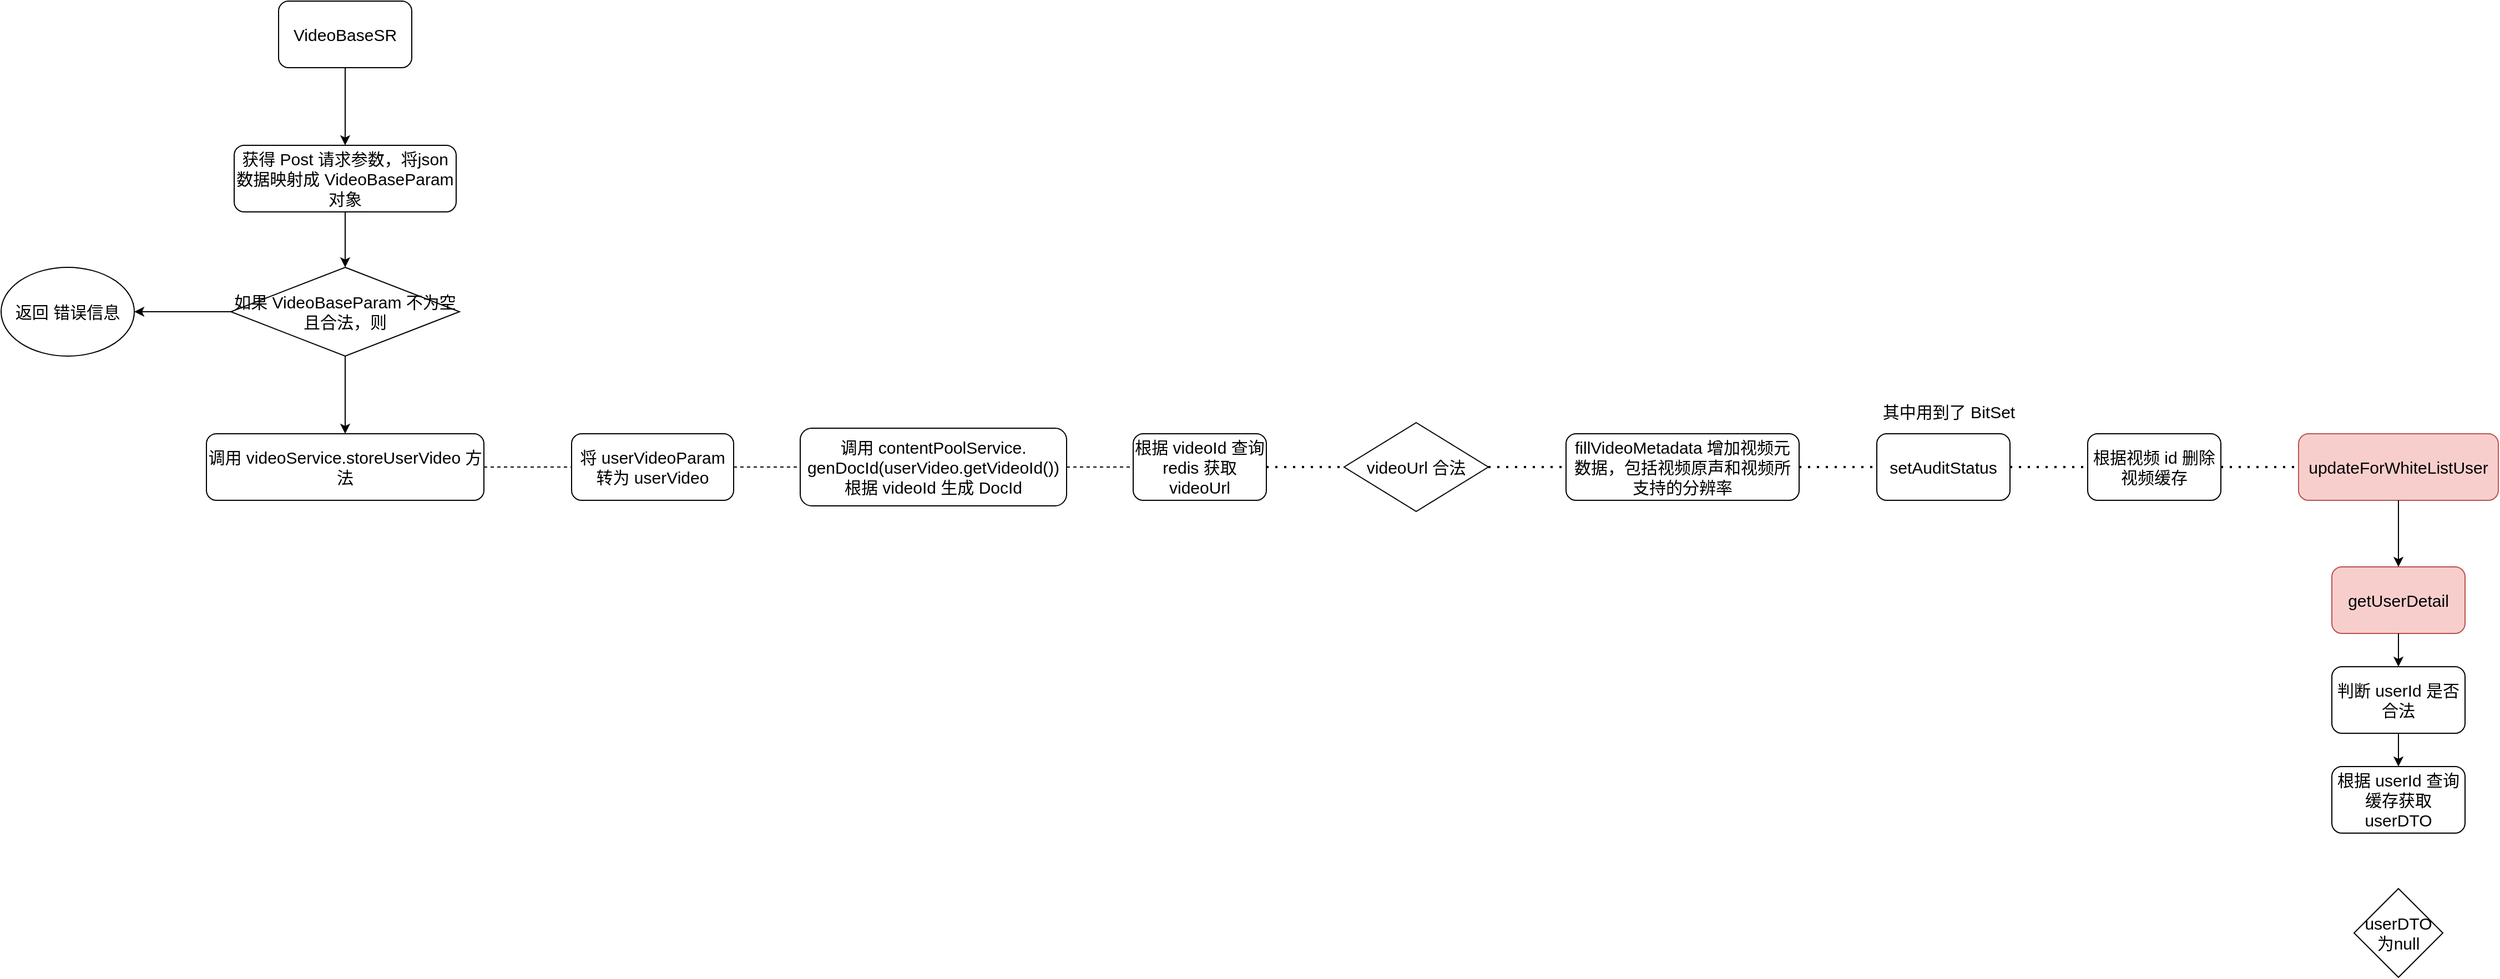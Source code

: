 <mxfile version="14.6.13" type="device"><diagram id="a6OnzV1Ndyk_DHkABWHQ" name="第 1 页"><mxGraphModel dx="1068" dy="166" grid="1" gridSize="10" guides="1" tooltips="1" connect="1" arrows="1" fold="1" page="1" pageScale="1" pageWidth="827" pageHeight="1169" math="0" shadow="0"><root><mxCell id="0"/><mxCell id="1" parent="0"/><mxCell id="ii8zYGcmFe8xObhYAkSk-1" value="VideoBaseSR" style="rounded=1;whiteSpace=wrap;html=1;fontSize=15;" vertex="1" parent="1"><mxGeometry x="150" y="60" width="120" height="60" as="geometry"/></mxCell><mxCell id="ii8zYGcmFe8xObhYAkSk-2" value="获得 Post 请求参数，将json数据映射成&amp;nbsp;VideoBaseParam 对象" style="rounded=1;whiteSpace=wrap;html=1;fontSize=15;" vertex="1" parent="1"><mxGeometry x="110" y="190" width="200" height="60" as="geometry"/></mxCell><mxCell id="ii8zYGcmFe8xObhYAkSk-4" value="调用&amp;nbsp;videoService.storeUserVideo 方法" style="rounded=1;whiteSpace=wrap;html=1;fontSize=15;" vertex="1" parent="1"><mxGeometry x="85" y="450" width="250" height="60" as="geometry"/></mxCell><mxCell id="ii8zYGcmFe8xObhYAkSk-5" value="&lt;span&gt;如果&amp;nbsp;VideoBaseParam 不为空且合法，则&lt;/span&gt;" style="rhombus;whiteSpace=wrap;html=1;fontSize=15;" vertex="1" parent="1"><mxGeometry x="107" y="300" width="206" height="80" as="geometry"/></mxCell><mxCell id="ii8zYGcmFe8xObhYAkSk-6" value="" style="endArrow=classic;html=1;fontSize=15;exitX=0.5;exitY=1;exitDx=0;exitDy=0;entryX=0.5;entryY=0;entryDx=0;entryDy=0;" edge="1" parent="1" source="ii8zYGcmFe8xObhYAkSk-1" target="ii8zYGcmFe8xObhYAkSk-2"><mxGeometry width="50" height="50" relative="1" as="geometry"><mxPoint x="230" y="170" as="sourcePoint"/><mxPoint x="460" y="100" as="targetPoint"/></mxGeometry></mxCell><mxCell id="ii8zYGcmFe8xObhYAkSk-7" value="" style="endArrow=classic;html=1;fontSize=15;exitX=0.5;exitY=1;exitDx=0;exitDy=0;entryX=0.5;entryY=0;entryDx=0;entryDy=0;" edge="1" parent="1" source="ii8zYGcmFe8xObhYAkSk-2" target="ii8zYGcmFe8xObhYAkSk-5"><mxGeometry width="50" height="50" relative="1" as="geometry"><mxPoint x="500" y="350" as="sourcePoint"/><mxPoint x="550" y="300" as="targetPoint"/></mxGeometry></mxCell><mxCell id="ii8zYGcmFe8xObhYAkSk-8" value="" style="endArrow=classic;html=1;fontSize=15;exitX=0.5;exitY=1;exitDx=0;exitDy=0;entryX=0.5;entryY=0;entryDx=0;entryDy=0;" edge="1" parent="1" source="ii8zYGcmFe8xObhYAkSk-5" target="ii8zYGcmFe8xObhYAkSk-4"><mxGeometry width="50" height="50" relative="1" as="geometry"><mxPoint x="320" y="410" as="sourcePoint"/><mxPoint x="370" y="360" as="targetPoint"/></mxGeometry></mxCell><mxCell id="ii8zYGcmFe8xObhYAkSk-9" value="" style="endArrow=classic;html=1;fontSize=15;exitX=0;exitY=0.5;exitDx=0;exitDy=0;" edge="1" parent="1" source="ii8zYGcmFe8xObhYAkSk-5"><mxGeometry width="50" height="50" relative="1" as="geometry"><mxPoint x="420" y="300" as="sourcePoint"/><mxPoint x="20" y="340" as="targetPoint"/></mxGeometry></mxCell><mxCell id="ii8zYGcmFe8xObhYAkSk-11" value="返回 错误信息" style="ellipse;whiteSpace=wrap;html=1;fontSize=15;" vertex="1" parent="1"><mxGeometry x="-100" y="300" width="120" height="80" as="geometry"/></mxCell><mxCell id="ii8zYGcmFe8xObhYAkSk-12" value="将&amp;nbsp;userVideoParam 转为&amp;nbsp;userVideo" style="rounded=1;whiteSpace=wrap;html=1;fontSize=15;" vertex="1" parent="1"><mxGeometry x="414" y="450" width="146" height="60" as="geometry"/></mxCell><mxCell id="ii8zYGcmFe8xObhYAkSk-14" value="调用&amp;nbsp;contentPoolService.&lt;br&gt;genDocId(userVideo.getVideoId())根据 videoId 生成 DocId" style="rounded=1;whiteSpace=wrap;html=1;fontSize=15;" vertex="1" parent="1"><mxGeometry x="620" y="445" width="240" height="70" as="geometry"/></mxCell><mxCell id="ii8zYGcmFe8xObhYAkSk-15" value="根据 videoId 查询redis 获取 videoUrl" style="rounded=1;whiteSpace=wrap;html=1;fontSize=15;" vertex="1" parent="1"><mxGeometry x="920" y="450" width="120" height="60" as="geometry"/></mxCell><mxCell id="ii8zYGcmFe8xObhYAkSk-16" value="videoUrl 合法" style="rhombus;whiteSpace=wrap;html=1;fontSize=15;" vertex="1" parent="1"><mxGeometry x="1110" y="440" width="130" height="80" as="geometry"/></mxCell><mxCell id="ii8zYGcmFe8xObhYAkSk-17" value="" style="endArrow=none;dashed=1;html=1;fontSize=15;exitX=1;exitY=0.5;exitDx=0;exitDy=0;entryX=0;entryY=0.5;entryDx=0;entryDy=0;" edge="1" parent="1" source="ii8zYGcmFe8xObhYAkSk-4" target="ii8zYGcmFe8xObhYAkSk-12"><mxGeometry width="50" height="50" relative="1" as="geometry"><mxPoint x="320" y="610" as="sourcePoint"/><mxPoint x="370" y="560" as="targetPoint"/></mxGeometry></mxCell><mxCell id="ii8zYGcmFe8xObhYAkSk-18" value="" style="endArrow=none;dashed=1;html=1;fontSize=15;exitX=1;exitY=0.5;exitDx=0;exitDy=0;entryX=0;entryY=0.5;entryDx=0;entryDy=0;" edge="1" parent="1" source="ii8zYGcmFe8xObhYAkSk-12" target="ii8zYGcmFe8xObhYAkSk-14"><mxGeometry width="50" height="50" relative="1" as="geometry"><mxPoint x="570" y="410" as="sourcePoint"/><mxPoint x="620" y="360" as="targetPoint"/></mxGeometry></mxCell><mxCell id="ii8zYGcmFe8xObhYAkSk-19" value="" style="endArrow=none;dashed=1;html=1;fontSize=15;exitX=1;exitY=0.5;exitDx=0;exitDy=0;entryX=0;entryY=0.5;entryDx=0;entryDy=0;" edge="1" parent="1" source="ii8zYGcmFe8xObhYAkSk-14" target="ii8zYGcmFe8xObhYAkSk-15"><mxGeometry width="50" height="50" relative="1" as="geometry"><mxPoint x="880" y="430" as="sourcePoint"/><mxPoint x="930" y="380" as="targetPoint"/></mxGeometry></mxCell><mxCell id="ii8zYGcmFe8xObhYAkSk-20" value="" style="endArrow=none;dashed=1;html=1;dashPattern=1 3;strokeWidth=2;fontSize=15;exitX=1;exitY=0.5;exitDx=0;exitDy=0;entryX=0;entryY=0.5;entryDx=0;entryDy=0;" edge="1" parent="1" source="ii8zYGcmFe8xObhYAkSk-15" target="ii8zYGcmFe8xObhYAkSk-16"><mxGeometry width="50" height="50" relative="1" as="geometry"><mxPoint x="1040" y="440" as="sourcePoint"/><mxPoint x="1090" y="390" as="targetPoint"/></mxGeometry></mxCell><mxCell id="ii8zYGcmFe8xObhYAkSk-21" value="fillVideoMetadata 增加视频元数据，包括视频原声和视频所支持的分辨率" style="rounded=1;whiteSpace=wrap;html=1;fontSize=15;" vertex="1" parent="1"><mxGeometry x="1310" y="450" width="210" height="60" as="geometry"/></mxCell><mxCell id="ii8zYGcmFe8xObhYAkSk-22" value="setAuditStatus" style="rounded=1;whiteSpace=wrap;html=1;fontSize=15;" vertex="1" parent="1"><mxGeometry x="1590" y="450" width="120" height="60" as="geometry"/></mxCell><mxCell id="ii8zYGcmFe8xObhYAkSk-23" value="其中用到了 BitSet" style="text;html=1;strokeColor=none;fillColor=none;align=center;verticalAlign=middle;whiteSpace=wrap;rounded=0;fontSize=15;" vertex="1" parent="1"><mxGeometry x="1590" y="420" width="130" height="20" as="geometry"/></mxCell><mxCell id="ii8zYGcmFe8xObhYAkSk-25" value="根据视频 id 删除视频缓存" style="rounded=1;whiteSpace=wrap;html=1;fontSize=15;" vertex="1" parent="1"><mxGeometry x="1780" y="450" width="120" height="60" as="geometry"/></mxCell><mxCell id="ii8zYGcmFe8xObhYAkSk-26" value="updateForWhiteListUser" style="rounded=1;whiteSpace=wrap;html=1;fontSize=15;fillColor=#f8cecc;strokeColor=#b85450;" vertex="1" parent="1"><mxGeometry x="1970" y="450" width="180" height="60" as="geometry"/></mxCell><mxCell id="ii8zYGcmFe8xObhYAkSk-29" value="getUserDetail" style="rounded=1;whiteSpace=wrap;html=1;fontSize=15;fillColor=#f8cecc;strokeColor=#b85450;" vertex="1" parent="1"><mxGeometry x="2000" y="570" width="120" height="60" as="geometry"/></mxCell><mxCell id="ii8zYGcmFe8xObhYAkSk-30" value="判断 userId 是否合法" style="rounded=1;whiteSpace=wrap;html=1;fontSize=15;" vertex="1" parent="1"><mxGeometry x="2000" y="660" width="120" height="60" as="geometry"/></mxCell><mxCell id="ii8zYGcmFe8xObhYAkSk-31" value="根据 userId 查询缓存获取 userDTO" style="rounded=1;whiteSpace=wrap;html=1;fontSize=15;" vertex="1" parent="1"><mxGeometry x="2000" y="750" width="120" height="60" as="geometry"/></mxCell><mxCell id="ii8zYGcmFe8xObhYAkSk-32" value="" style="endArrow=none;dashed=1;html=1;dashPattern=1 3;strokeWidth=2;fontSize=15;exitX=1;exitY=0.5;exitDx=0;exitDy=0;entryX=0;entryY=0.5;entryDx=0;entryDy=0;" edge="1" parent="1" source="ii8zYGcmFe8xObhYAkSk-22" target="ii8zYGcmFe8xObhYAkSk-25"><mxGeometry width="50" height="50" relative="1" as="geometry"><mxPoint x="1740" y="610" as="sourcePoint"/><mxPoint x="1790" y="560" as="targetPoint"/></mxGeometry></mxCell><mxCell id="ii8zYGcmFe8xObhYAkSk-33" value="" style="endArrow=none;dashed=1;html=1;dashPattern=1 3;strokeWidth=2;fontSize=15;exitX=1;exitY=0.5;exitDx=0;exitDy=0;" edge="1" parent="1" source="ii8zYGcmFe8xObhYAkSk-21" target="ii8zYGcmFe8xObhYAkSk-22"><mxGeometry width="50" height="50" relative="1" as="geometry"><mxPoint x="1490" y="580" as="sourcePoint"/><mxPoint x="1540" y="530" as="targetPoint"/></mxGeometry></mxCell><mxCell id="ii8zYGcmFe8xObhYAkSk-34" value="" style="endArrow=none;dashed=1;html=1;dashPattern=1 3;strokeWidth=2;fontSize=15;exitX=1;exitY=0.5;exitDx=0;exitDy=0;entryX=0;entryY=0.5;entryDx=0;entryDy=0;" edge="1" parent="1" source="ii8zYGcmFe8xObhYAkSk-16" target="ii8zYGcmFe8xObhYAkSk-21"><mxGeometry width="50" height="50" relative="1" as="geometry"><mxPoint x="1280" y="590" as="sourcePoint"/><mxPoint x="1330" y="540" as="targetPoint"/></mxGeometry></mxCell><mxCell id="ii8zYGcmFe8xObhYAkSk-35" value="" style="endArrow=none;dashed=1;html=1;dashPattern=1 3;strokeWidth=2;fontSize=15;exitX=1;exitY=0.5;exitDx=0;exitDy=0;entryX=0;entryY=0.5;entryDx=0;entryDy=0;" edge="1" parent="1" source="ii8zYGcmFe8xObhYAkSk-25" target="ii8zYGcmFe8xObhYAkSk-26"><mxGeometry width="50" height="50" relative="1" as="geometry"><mxPoint x="1810" y="600" as="sourcePoint"/><mxPoint x="1860" y="550" as="targetPoint"/></mxGeometry></mxCell><mxCell id="ii8zYGcmFe8xObhYAkSk-38" value="" style="endArrow=classic;html=1;fontSize=15;exitX=0.5;exitY=1;exitDx=0;exitDy=0;entryX=0.5;entryY=0;entryDx=0;entryDy=0;" edge="1" parent="1" source="ii8zYGcmFe8xObhYAkSk-26" target="ii8zYGcmFe8xObhYAkSk-29"><mxGeometry width="50" height="50" relative="1" as="geometry"><mxPoint x="1920" y="610" as="sourcePoint"/><mxPoint x="1970" y="560" as="targetPoint"/></mxGeometry></mxCell><mxCell id="ii8zYGcmFe8xObhYAkSk-39" value="" style="endArrow=classic;html=1;fontSize=15;exitX=0.5;exitY=1;exitDx=0;exitDy=0;entryX=0.5;entryY=0;entryDx=0;entryDy=0;" edge="1" parent="1" source="ii8zYGcmFe8xObhYAkSk-29" target="ii8zYGcmFe8xObhYAkSk-30"><mxGeometry width="50" height="50" relative="1" as="geometry"><mxPoint x="1880" y="640" as="sourcePoint"/><mxPoint x="1930" y="590" as="targetPoint"/></mxGeometry></mxCell><mxCell id="ii8zYGcmFe8xObhYAkSk-40" value="" style="endArrow=classic;html=1;fontSize=15;exitX=0.5;exitY=1;exitDx=0;exitDy=0;entryX=0.5;entryY=0;entryDx=0;entryDy=0;" edge="1" parent="1" source="ii8zYGcmFe8xObhYAkSk-30" target="ii8zYGcmFe8xObhYAkSk-31"><mxGeometry width="50" height="50" relative="1" as="geometry"><mxPoint x="1880" y="670" as="sourcePoint"/><mxPoint x="1930" y="620" as="targetPoint"/></mxGeometry></mxCell><mxCell id="ii8zYGcmFe8xObhYAkSk-41" value="userDTO 为null" style="rhombus;whiteSpace=wrap;html=1;fontSize=15;" vertex="1" parent="1"><mxGeometry x="2020" y="860" width="80" height="80" as="geometry"/></mxCell></root></mxGraphModel></diagram></mxfile>
